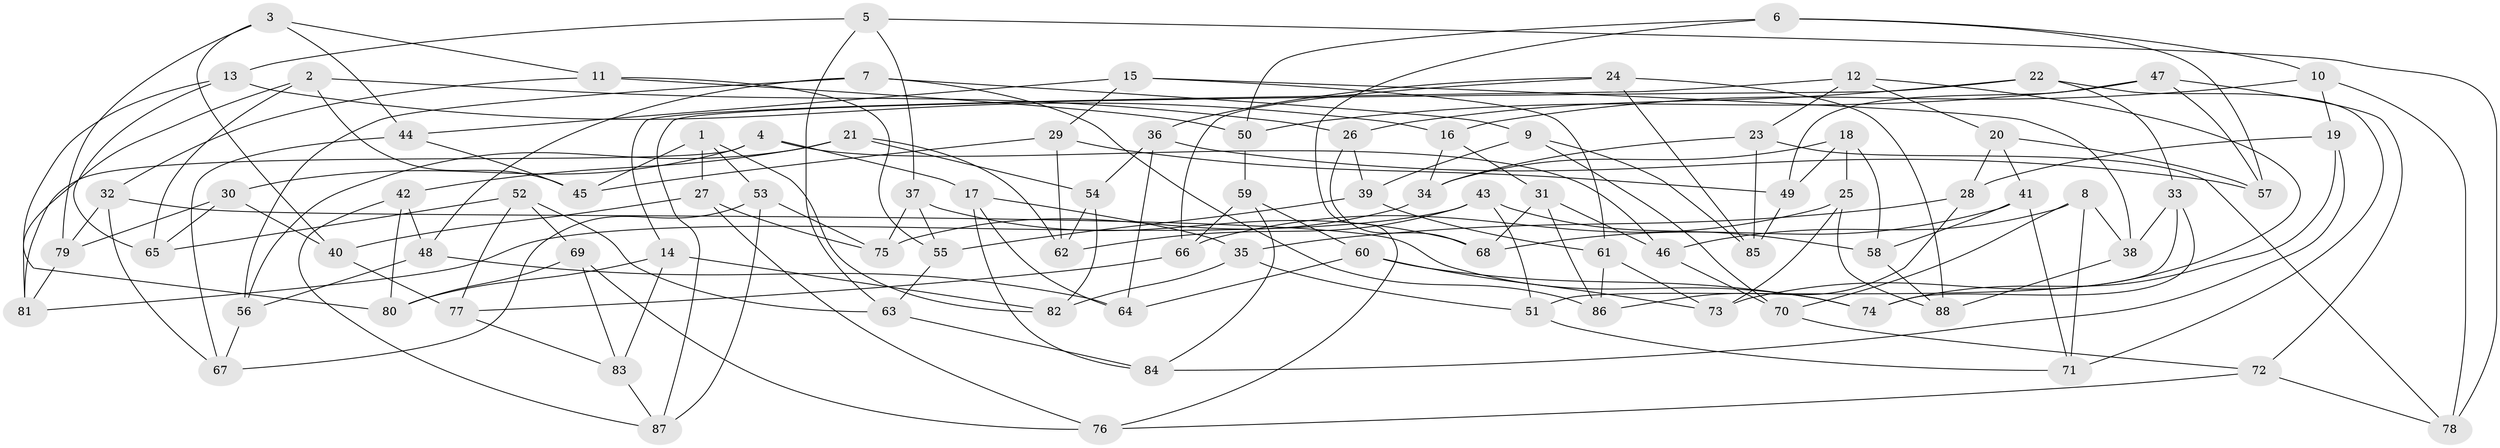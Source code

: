 // coarse degree distribution, {5: 0.16393442622950818, 4: 0.6721311475409836, 6: 0.01639344262295082, 3: 0.04918032786885246, 8: 0.04918032786885246, 7: 0.04918032786885246}
// Generated by graph-tools (version 1.1) at 2025/02/03/04/25 22:02:52]
// undirected, 88 vertices, 176 edges
graph export_dot {
graph [start="1"]
  node [color=gray90,style=filled];
  1;
  2;
  3;
  4;
  5;
  6;
  7;
  8;
  9;
  10;
  11;
  12;
  13;
  14;
  15;
  16;
  17;
  18;
  19;
  20;
  21;
  22;
  23;
  24;
  25;
  26;
  27;
  28;
  29;
  30;
  31;
  32;
  33;
  34;
  35;
  36;
  37;
  38;
  39;
  40;
  41;
  42;
  43;
  44;
  45;
  46;
  47;
  48;
  49;
  50;
  51;
  52;
  53;
  54;
  55;
  56;
  57;
  58;
  59;
  60;
  61;
  62;
  63;
  64;
  65;
  66;
  67;
  68;
  69;
  70;
  71;
  72;
  73;
  74;
  75;
  76;
  77;
  78;
  79;
  80;
  81;
  82;
  83;
  84;
  85;
  86;
  87;
  88;
  1 -- 82;
  1 -- 53;
  1 -- 27;
  1 -- 45;
  2 -- 80;
  2 -- 65;
  2 -- 45;
  2 -- 26;
  3 -- 44;
  3 -- 79;
  3 -- 40;
  3 -- 11;
  4 -- 30;
  4 -- 81;
  4 -- 46;
  4 -- 17;
  5 -- 37;
  5 -- 63;
  5 -- 78;
  5 -- 13;
  6 -- 57;
  6 -- 10;
  6 -- 50;
  6 -- 76;
  7 -- 86;
  7 -- 48;
  7 -- 56;
  7 -- 9;
  8 -- 70;
  8 -- 71;
  8 -- 38;
  8 -- 46;
  9 -- 39;
  9 -- 85;
  9 -- 70;
  10 -- 19;
  10 -- 16;
  10 -- 78;
  11 -- 50;
  11 -- 55;
  11 -- 32;
  12 -- 23;
  12 -- 20;
  12 -- 73;
  12 -- 14;
  13 -- 16;
  13 -- 81;
  13 -- 65;
  14 -- 83;
  14 -- 80;
  14 -- 82;
  15 -- 29;
  15 -- 44;
  15 -- 61;
  15 -- 38;
  16 -- 31;
  16 -- 34;
  17 -- 84;
  17 -- 64;
  17 -- 35;
  18 -- 25;
  18 -- 58;
  18 -- 49;
  18 -- 34;
  19 -- 74;
  19 -- 84;
  19 -- 28;
  20 -- 28;
  20 -- 41;
  20 -- 57;
  21 -- 56;
  21 -- 54;
  21 -- 42;
  21 -- 62;
  22 -- 71;
  22 -- 26;
  22 -- 33;
  22 -- 87;
  23 -- 85;
  23 -- 78;
  23 -- 34;
  24 -- 85;
  24 -- 36;
  24 -- 66;
  24 -- 88;
  25 -- 88;
  25 -- 66;
  25 -- 73;
  26 -- 68;
  26 -- 39;
  27 -- 75;
  27 -- 76;
  27 -- 40;
  28 -- 86;
  28 -- 35;
  29 -- 45;
  29 -- 62;
  29 -- 49;
  30 -- 40;
  30 -- 65;
  30 -- 79;
  31 -- 46;
  31 -- 68;
  31 -- 86;
  32 -- 67;
  32 -- 74;
  32 -- 79;
  33 -- 74;
  33 -- 38;
  33 -- 51;
  34 -- 75;
  35 -- 51;
  35 -- 82;
  36 -- 64;
  36 -- 57;
  36 -- 54;
  37 -- 75;
  37 -- 55;
  37 -- 68;
  38 -- 88;
  39 -- 55;
  39 -- 61;
  40 -- 77;
  41 -- 68;
  41 -- 71;
  41 -- 58;
  42 -- 80;
  42 -- 87;
  42 -- 48;
  43 -- 62;
  43 -- 81;
  43 -- 51;
  43 -- 58;
  44 -- 67;
  44 -- 45;
  46 -- 70;
  47 -- 50;
  47 -- 72;
  47 -- 49;
  47 -- 57;
  48 -- 64;
  48 -- 56;
  49 -- 85;
  50 -- 59;
  51 -- 71;
  52 -- 63;
  52 -- 69;
  52 -- 65;
  52 -- 77;
  53 -- 87;
  53 -- 75;
  53 -- 67;
  54 -- 82;
  54 -- 62;
  55 -- 63;
  56 -- 67;
  58 -- 88;
  59 -- 84;
  59 -- 66;
  59 -- 60;
  60 -- 74;
  60 -- 64;
  60 -- 73;
  61 -- 73;
  61 -- 86;
  63 -- 84;
  66 -- 77;
  69 -- 76;
  69 -- 83;
  69 -- 80;
  70 -- 72;
  72 -- 78;
  72 -- 76;
  77 -- 83;
  79 -- 81;
  83 -- 87;
}
